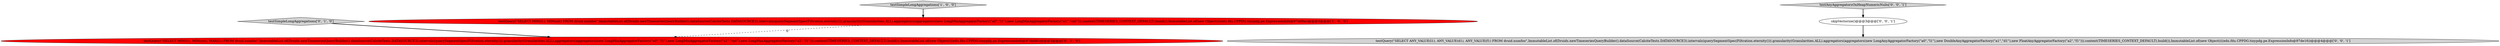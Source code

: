 digraph {
1 [style = filled, label = "testQuery(\"SELECT MIN(l1), MIN(cnt) FROM druid.numfoo\",ImmutableList.of(Druids.newTimeseriesQueryBuilder().dataSource(CalciteTests.DATASOURCE3).intervals(querySegmentSpec(Filtration.eternity())).granularity(Granularities.ALL).aggregators(aggregators(new LongMinAggregatorFactory(\"a0\",\"l1\"),new LongMinAggregatorFactory(\"a1\",\"cnt\"))).context(TIMESERIES_CONTEXT_DEFAULT).build()),ImmutableList.of(new Object((((edu.fdu.CPPDG.tinypdg.pe.ExpressionInfo@97dd9a))@@@3@@@['1', '0', '0']", fillcolor = red, shape = ellipse image = "AAA1AAABBB1BBB"];
4 [style = filled, label = "skipVectorize()@@@3@@@['0', '0', '1']", fillcolor = white, shape = ellipse image = "AAA0AAABBB3BBB"];
5 [style = filled, label = "testAnyAggregatorsOnHeapNumericNulls['0', '0', '1']", fillcolor = lightgray, shape = diamond image = "AAA0AAABBB3BBB"];
6 [style = filled, label = "testQuery(\"SELECT ANY_VALUE(l1), ANY_VALUE(d1), ANY_VALUE(f1) FROM druid.numfoo\",ImmutableList.of(Druids.newTimeseriesQueryBuilder().dataSource(CalciteTests.DATASOURCE3).intervals(querySegmentSpec(Filtration.eternity())).granularity(Granularities.ALL).aggregators(aggregators(new LongAnyAggregatorFactory(\"a0\",\"l1\"),new DoubleAnyAggregatorFactory(\"a1\",\"d1\"),new FloatAnyAggregatorFactory(\"a2\",\"f1\"))).context(TIMESERIES_CONTEXT_DEFAULT).build()),ImmutableList.of(new Object((((edu.fdu.CPPDG.tinypdg.pe.ExpressionInfo@97de16))@@@4@@@['0', '0', '1']", fillcolor = lightgray, shape = ellipse image = "AAA0AAABBB3BBB"];
0 [style = filled, label = "testSimpleLongAggregations['1', '0', '0']", fillcolor = lightgray, shape = diamond image = "AAA0AAABBB1BBB"];
2 [style = filled, label = "testSimpleLongAggregations['0', '1', '0']", fillcolor = lightgray, shape = diamond image = "AAA0AAABBB2BBB"];
3 [style = filled, label = "testQuery(\"SELECT MIN(l1), MIN(cnt), MAX(l1) FROM druid.numfoo\",ImmutableList.of(Druids.newTimeseriesQueryBuilder().dataSource(CalciteTests.DATASOURCE3).intervals(querySegmentSpec(Filtration.eternity())).granularity(Granularities.ALL).aggregators(aggregators(new LongMinAggregatorFactory(\"a0\",\"l1\"),new LongMinAggregatorFactory(\"a1\",\"cnt\"),new LongMaxAggregatorFactory(\"a2\",\"l1\"))).context(TIMESERIES_CONTEXT_DEFAULT).build()),ImmutableList.of(new Object((((edu.fdu.CPPDG.tinypdg.pe.ExpressionInfo@97ddd6))@@@3@@@['0', '1', '0']", fillcolor = red, shape = ellipse image = "AAA1AAABBB2BBB"];
1->3 [style = dashed, label="0"];
4->6 [style = bold, label=""];
0->1 [style = bold, label=""];
5->4 [style = bold, label=""];
2->3 [style = bold, label=""];
}
